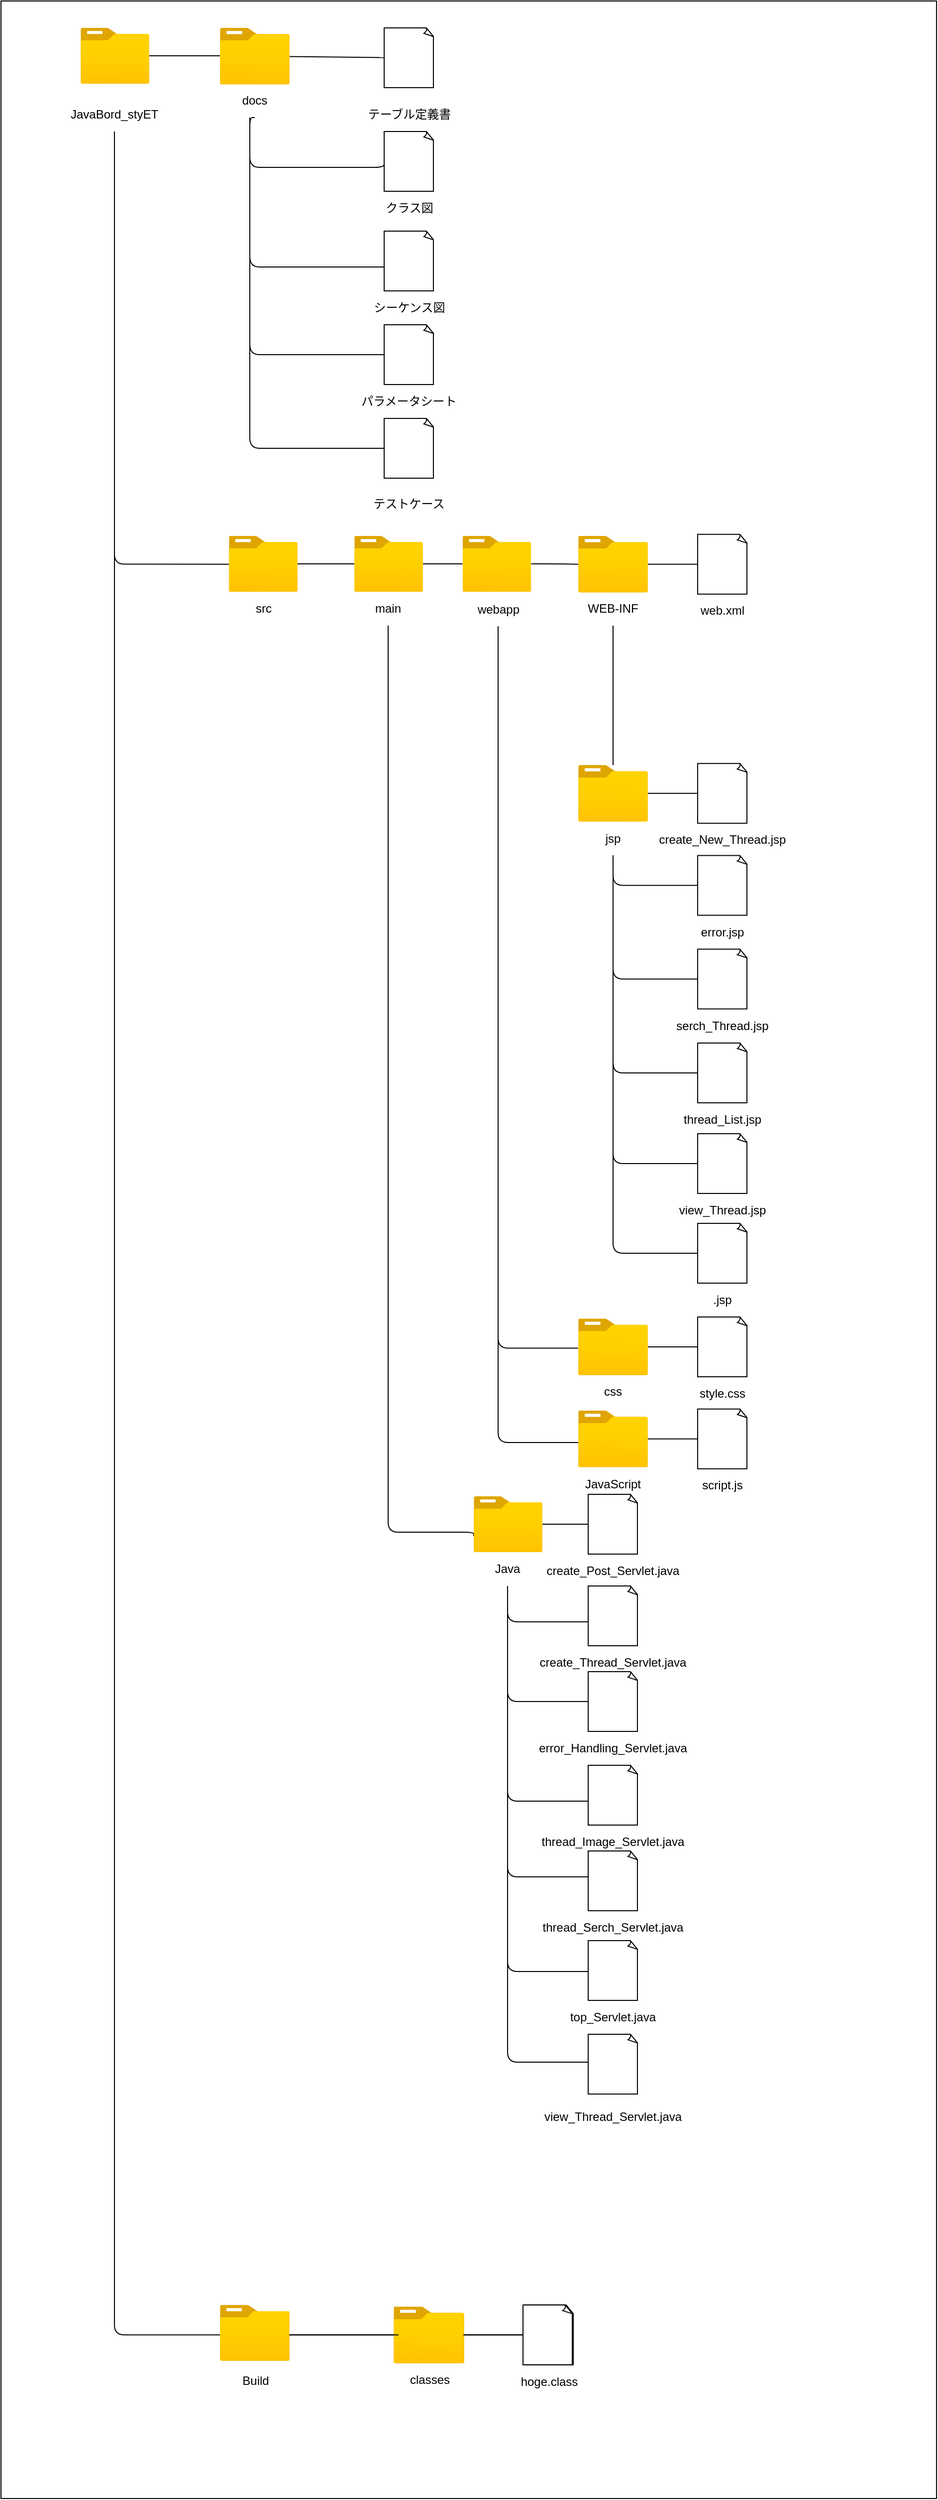 <mxfile>
    <diagram id="VUF1cZ7XN0DzKbGDe-bg" name="ページ1">
        <mxGraphModel dx="2340" dy="1024" grid="1" gridSize="10" guides="1" tooltips="1" connect="1" arrows="1" fold="1" page="1" pageScale="1" pageWidth="827" pageHeight="1169" math="0" shadow="0">
            <root>
                <mxCell id="0"/>
                <mxCell id="1" parent="0"/>
                <mxCell id="134" value="" style="whiteSpace=wrap;html=1;" vertex="1" parent="1">
                    <mxGeometry x="-10" y="63" width="940" height="2507" as="geometry"/>
                </mxCell>
                <mxCell id="10" style="edgeStyle=none;html=1;endArrow=none;endFill=0;" parent="1" source="2" target="6" edge="1">
                    <mxGeometry relative="1" as="geometry">
                        <Array as="points">
                            <mxPoint x="210" y="118"/>
                        </Array>
                    </mxGeometry>
                </mxCell>
                <mxCell id="2" value="" style="aspect=fixed;html=1;points=[];align=center;image;fontSize=12;image=img/lib/azure2/general/Folder_Blank.svg;" parent="1" vertex="1">
                    <mxGeometry x="70" y="90" width="69" height="56.0" as="geometry"/>
                </mxCell>
                <mxCell id="44" style="edgeStyle=orthogonalEdgeStyle;html=1;entryX=0.006;entryY=0.506;entryDx=0;entryDy=0;entryPerimeter=0;endArrow=none;endFill=0;" parent="1" source="5" target="11" edge="1">
                    <mxGeometry relative="1" as="geometry">
                        <Array as="points">
                            <mxPoint x="104" y="628"/>
                        </Array>
                    </mxGeometry>
                </mxCell>
                <mxCell id="5" value="JavaBord_styET" style="text;html=1;strokeColor=none;fillColor=none;align=center;verticalAlign=middle;whiteSpace=wrap;rounded=0;" parent="1" vertex="1">
                    <mxGeometry x="69" y="160" width="70" height="34" as="geometry"/>
                </mxCell>
                <mxCell id="24" style="edgeStyle=none;html=1;endArrow=none;endFill=0;" parent="1" source="6" target="23" edge="1">
                    <mxGeometry relative="1" as="geometry"/>
                </mxCell>
                <mxCell id="6" value="" style="aspect=fixed;html=1;points=[];align=center;image;fontSize=12;image=img/lib/azure2/general/Folder_Blank.svg;" parent="1" vertex="1">
                    <mxGeometry x="210" y="90" width="70" height="56.81" as="geometry"/>
                </mxCell>
                <mxCell id="31" style="edgeStyle=orthogonalEdgeStyle;html=1;entryX=0;entryY=0.5;entryDx=0;entryDy=0;entryPerimeter=0;endArrow=none;endFill=0;" parent="1" source="8" target="30" edge="1">
                    <mxGeometry relative="1" as="geometry">
                        <Array as="points">
                            <mxPoint x="240" y="230"/>
                            <mxPoint x="375" y="230"/>
                        </Array>
                    </mxGeometry>
                </mxCell>
                <mxCell id="39" style="edgeStyle=orthogonalEdgeStyle;html=1;exitX=0.5;exitY=1;exitDx=0;exitDy=0;entryX=0;entryY=0.5;entryDx=0;entryDy=0;entryPerimeter=0;endArrow=none;endFill=0;" parent="1" source="8" target="36" edge="1">
                    <mxGeometry relative="1" as="geometry">
                        <Array as="points">
                            <mxPoint x="240" y="180"/>
                            <mxPoint x="240" y="418"/>
                        </Array>
                    </mxGeometry>
                </mxCell>
                <mxCell id="41" style="edgeStyle=orthogonalEdgeStyle;html=1;entryX=0;entryY=0.5;entryDx=0;entryDy=0;entryPerimeter=0;endArrow=none;endFill=0;" parent="1" source="8" target="40" edge="1">
                    <mxGeometry relative="1" as="geometry">
                        <Array as="points">
                            <mxPoint x="240" y="512"/>
                        </Array>
                    </mxGeometry>
                </mxCell>
                <mxCell id="99" style="edgeStyle=orthogonalEdgeStyle;html=1;exitX=0.5;exitY=1;exitDx=0;exitDy=0;endArrow=none;endFill=0;" parent="1" source="8" edge="1">
                    <mxGeometry relative="1" as="geometry">
                        <mxPoint x="245.049" y="180.073" as="targetPoint"/>
                    </mxGeometry>
                </mxCell>
                <mxCell id="8" value="docs" style="text;html=1;strokeColor=none;fillColor=none;align=center;verticalAlign=middle;whiteSpace=wrap;rounded=0;" parent="1" vertex="1">
                    <mxGeometry x="210" y="146" width="70" height="34" as="geometry"/>
                </mxCell>
                <mxCell id="47" style="edgeStyle=orthogonalEdgeStyle;html=1;endArrow=none;endFill=0;" parent="1" source="11" target="45" edge="1">
                    <mxGeometry relative="1" as="geometry"/>
                </mxCell>
                <mxCell id="11" value="" style="aspect=fixed;html=1;points=[];align=center;image;fontSize=12;image=img/lib/azure2/general/Folder_Blank.svg;" parent="1" vertex="1">
                    <mxGeometry x="219" y="600" width="69" height="56.0" as="geometry"/>
                </mxCell>
                <mxCell id="14" value="src" style="text;html=1;strokeColor=none;fillColor=none;align=center;verticalAlign=middle;whiteSpace=wrap;rounded=0;" parent="1" vertex="1">
                    <mxGeometry x="219" y="656" width="70" height="34" as="geometry"/>
                </mxCell>
                <mxCell id="23" value="" style="whiteSpace=wrap;html=1;shape=mxgraph.basic.document" parent="1" vertex="1">
                    <mxGeometry x="375" y="90" width="50" height="60" as="geometry"/>
                </mxCell>
                <mxCell id="25" value="テーブル定義書" style="text;html=1;strokeColor=none;fillColor=none;align=center;verticalAlign=middle;whiteSpace=wrap;rounded=0;" parent="1" vertex="1">
                    <mxGeometry x="352.5" y="160" width="95" height="34" as="geometry"/>
                </mxCell>
                <mxCell id="30" value="" style="whiteSpace=wrap;html=1;shape=mxgraph.basic.document" parent="1" vertex="1">
                    <mxGeometry x="375" y="194" width="50" height="60" as="geometry"/>
                </mxCell>
                <mxCell id="32" value="クラス図" style="text;html=1;strokeColor=none;fillColor=none;align=center;verticalAlign=middle;whiteSpace=wrap;rounded=0;" parent="1" vertex="1">
                    <mxGeometry x="352.5" y="254" width="95" height="34" as="geometry"/>
                </mxCell>
                <mxCell id="33" value="" style="whiteSpace=wrap;html=1;shape=mxgraph.basic.document" parent="1" vertex="1">
                    <mxGeometry x="375" y="294" width="50" height="60" as="geometry"/>
                </mxCell>
                <mxCell id="34" style="edgeStyle=orthogonalEdgeStyle;html=1;endArrow=none;endFill=0;" parent="1" target="33" edge="1">
                    <mxGeometry relative="1" as="geometry">
                        <mxPoint x="240" y="180" as="sourcePoint"/>
                        <mxPoint x="375" y="240" as="targetPoint"/>
                        <Array as="points">
                            <mxPoint x="240" y="180"/>
                            <mxPoint x="240" y="330"/>
                        </Array>
                    </mxGeometry>
                </mxCell>
                <mxCell id="35" value="シーケンス図" style="text;html=1;strokeColor=none;fillColor=none;align=center;verticalAlign=middle;whiteSpace=wrap;rounded=0;" parent="1" vertex="1">
                    <mxGeometry x="352.5" y="354" width="95" height="34" as="geometry"/>
                </mxCell>
                <mxCell id="36" value="" style="whiteSpace=wrap;html=1;shape=mxgraph.basic.document" parent="1" vertex="1">
                    <mxGeometry x="375" y="388" width="50" height="60" as="geometry"/>
                </mxCell>
                <mxCell id="37" value="パラメータシート" style="text;html=1;strokeColor=none;fillColor=none;align=center;verticalAlign=middle;whiteSpace=wrap;rounded=0;" parent="1" vertex="1">
                    <mxGeometry x="346.25" y="448" width="107.5" height="34" as="geometry"/>
                </mxCell>
                <mxCell id="40" value="" style="whiteSpace=wrap;html=1;shape=mxgraph.basic.document" parent="1" vertex="1">
                    <mxGeometry x="375" y="482" width="50" height="60" as="geometry"/>
                </mxCell>
                <mxCell id="42" value="テストケース" style="text;html=1;strokeColor=none;fillColor=none;align=center;verticalAlign=middle;whiteSpace=wrap;rounded=0;" parent="1" vertex="1">
                    <mxGeometry x="346.25" y="551" width="107.5" height="34" as="geometry"/>
                </mxCell>
                <mxCell id="52" style="edgeStyle=orthogonalEdgeStyle;html=1;endArrow=none;endFill=0;" parent="1" source="45" target="50" edge="1">
                    <mxGeometry relative="1" as="geometry"/>
                </mxCell>
                <mxCell id="45" value="" style="aspect=fixed;html=1;points=[];align=center;image;fontSize=12;image=img/lib/azure2/general/Folder_Blank.svg;" parent="1" vertex="1">
                    <mxGeometry x="345" y="600" width="69" height="56.0" as="geometry"/>
                </mxCell>
                <mxCell id="117" style="edgeStyle=orthogonalEdgeStyle;html=1;entryX=0;entryY=0.714;entryDx=0;entryDy=0;entryPerimeter=0;endArrow=none;endFill=0;" parent="1" source="49" target="113" edge="1">
                    <mxGeometry relative="1" as="geometry">
                        <Array as="points">
                            <mxPoint x="379" y="1600"/>
                            <mxPoint x="465" y="1600"/>
                        </Array>
                    </mxGeometry>
                </mxCell>
                <mxCell id="49" value="main" style="text;html=1;strokeColor=none;fillColor=none;align=center;verticalAlign=middle;whiteSpace=wrap;rounded=0;" parent="1" vertex="1">
                    <mxGeometry x="344" y="656" width="70" height="34" as="geometry"/>
                </mxCell>
                <mxCell id="54" style="edgeStyle=orthogonalEdgeStyle;html=1;endArrow=none;endFill=0;" parent="1" source="50" target="53" edge="1">
                    <mxGeometry relative="1" as="geometry"/>
                </mxCell>
                <mxCell id="102" style="edgeStyle=orthogonalEdgeStyle;html=1;entryX=-0.003;entryY=0.523;entryDx=0;entryDy=0;entryPerimeter=0;endArrow=none;endFill=0;startArrow=none;" parent="1" source="51" target="101" edge="1">
                    <mxGeometry relative="1" as="geometry">
                        <Array as="points">
                            <mxPoint x="490" y="1415"/>
                        </Array>
                    </mxGeometry>
                </mxCell>
                <mxCell id="50" value="" style="aspect=fixed;html=1;points=[];align=center;image;fontSize=12;image=img/lib/azure2/general/Folder_Blank.svg;" parent="1" vertex="1">
                    <mxGeometry x="453.75" y="600" width="69" height="56.0" as="geometry"/>
                </mxCell>
                <mxCell id="75" style="edgeStyle=orthogonalEdgeStyle;html=1;endArrow=none;endFill=0;exitX=0.5;exitY=1;exitDx=0;exitDy=0;" parent="1" source="55" target="69" edge="1">
                    <mxGeometry relative="1" as="geometry">
                        <Array as="points">
                            <mxPoint x="605" y="750"/>
                            <mxPoint x="605" y="750"/>
                        </Array>
                    </mxGeometry>
                </mxCell>
                <mxCell id="108" style="edgeStyle=orthogonalEdgeStyle;html=1;entryX=0;entryY=0.563;entryDx=0;entryDy=0;entryPerimeter=0;endArrow=none;endFill=0;exitX=0.5;exitY=1;exitDx=0;exitDy=0;" parent="1" source="51" edge="1">
                    <mxGeometry relative="1" as="geometry">
                        <Array as="points">
                            <mxPoint x="490" y="690"/>
                            <mxPoint x="490" y="1510"/>
                        </Array>
                        <mxPoint x="490.0" y="690.0" as="sourcePoint"/>
                        <mxPoint x="570.0" y="1509.984" as="targetPoint"/>
                    </mxGeometry>
                </mxCell>
                <mxCell id="57" style="edgeStyle=orthogonalEdgeStyle;html=1;entryX=0;entryY=0.5;entryDx=0;entryDy=0;entryPerimeter=0;endArrow=none;endFill=0;" parent="1" source="53" target="56" edge="1">
                    <mxGeometry relative="1" as="geometry"/>
                </mxCell>
                <mxCell id="53" value="" style="aspect=fixed;html=1;points=[];align=center;image;fontSize=12;image=img/lib/azure2/general/Folder_Blank.svg;" parent="1" vertex="1">
                    <mxGeometry x="570" y="600" width="70" height="56.81" as="geometry"/>
                </mxCell>
                <mxCell id="55" value="WEB-INF" style="text;html=1;strokeColor=none;fillColor=none;align=center;verticalAlign=middle;whiteSpace=wrap;rounded=0;" parent="1" vertex="1">
                    <mxGeometry x="570" y="656" width="70" height="34" as="geometry"/>
                </mxCell>
                <mxCell id="56" value="" style="whiteSpace=wrap;html=1;shape=mxgraph.basic.document" parent="1" vertex="1">
                    <mxGeometry x="690" y="598.41" width="50" height="60" as="geometry"/>
                </mxCell>
                <mxCell id="58" value="web.xml" style="text;html=1;strokeColor=none;fillColor=none;align=center;verticalAlign=middle;whiteSpace=wrap;rounded=0;" parent="1" vertex="1">
                    <mxGeometry x="680" y="658.41" width="70" height="34" as="geometry"/>
                </mxCell>
                <mxCell id="64" value="classes" style="text;html=1;strokeColor=none;fillColor=none;align=center;verticalAlign=middle;whiteSpace=wrap;rounded=0;" parent="1" vertex="1">
                    <mxGeometry x="385.5" y="2434.21" width="70" height="34" as="geometry"/>
                </mxCell>
                <mxCell id="68" value="hoge.class" style="text;html=1;strokeColor=none;fillColor=none;align=center;verticalAlign=middle;whiteSpace=wrap;rounded=0;" parent="1" vertex="1">
                    <mxGeometry x="505.5" y="2435.81" width="70" height="34" as="geometry"/>
                </mxCell>
                <mxCell id="78" style="edgeStyle=orthogonalEdgeStyle;html=1;endArrow=none;endFill=0;" parent="1" source="69" target="77" edge="1">
                    <mxGeometry relative="1" as="geometry"/>
                </mxCell>
                <mxCell id="69" value="" style="aspect=fixed;html=1;points=[];align=center;image;fontSize=12;image=img/lib/azure2/general/Folder_Blank.svg;" parent="1" vertex="1">
                    <mxGeometry x="570" y="830" width="70" height="56.81" as="geometry"/>
                </mxCell>
                <mxCell id="84" style="edgeStyle=orthogonalEdgeStyle;html=1;exitX=0.5;exitY=1;exitDx=0;exitDy=0;endArrow=none;endFill=0;" parent="1" source="73" target="82" edge="1">
                    <mxGeometry relative="1" as="geometry"/>
                </mxCell>
                <mxCell id="87" style="edgeStyle=orthogonalEdgeStyle;html=1;entryX=0;entryY=0.5;entryDx=0;entryDy=0;entryPerimeter=0;endArrow=none;endFill=0;" parent="1" source="73" target="85" edge="1">
                    <mxGeometry relative="1" as="geometry">
                        <Array as="points">
                            <mxPoint x="605" y="1045"/>
                        </Array>
                    </mxGeometry>
                </mxCell>
                <mxCell id="90" style="edgeStyle=orthogonalEdgeStyle;html=1;entryX=0;entryY=0.5;entryDx=0;entryDy=0;entryPerimeter=0;endArrow=none;endFill=0;" parent="1" source="73" target="88" edge="1">
                    <mxGeometry relative="1" as="geometry">
                        <Array as="points">
                            <mxPoint x="605" y="1139"/>
                        </Array>
                    </mxGeometry>
                </mxCell>
                <mxCell id="95" style="edgeStyle=orthogonalEdgeStyle;html=1;exitX=0.5;exitY=1;exitDx=0;exitDy=0;endArrow=none;endFill=0;" parent="1" source="73" target="91" edge="1">
                    <mxGeometry relative="1" as="geometry">
                        <Array as="points">
                            <mxPoint x="605" y="1230"/>
                        </Array>
                    </mxGeometry>
                </mxCell>
                <mxCell id="98" style="edgeStyle=orthogonalEdgeStyle;html=1;exitX=0.5;exitY=1;exitDx=0;exitDy=0;entryX=0;entryY=0.5;entryDx=0;entryDy=0;entryPerimeter=0;endArrow=none;endFill=0;" parent="1" source="73" target="96" edge="1">
                    <mxGeometry relative="1" as="geometry"/>
                </mxCell>
                <mxCell id="73" value="jsp" style="text;html=1;strokeColor=none;fillColor=none;align=center;verticalAlign=middle;whiteSpace=wrap;rounded=0;" parent="1" vertex="1">
                    <mxGeometry x="570" y="886.81" width="70" height="34" as="geometry"/>
                </mxCell>
                <mxCell id="77" value="" style="whiteSpace=wrap;html=1;shape=mxgraph.basic.document" parent="1" vertex="1">
                    <mxGeometry x="690" y="828.41" width="50" height="60" as="geometry"/>
                </mxCell>
                <mxCell id="81" value="create_New_Thread.jsp" style="text;html=1;strokeColor=none;fillColor=none;align=center;verticalAlign=middle;whiteSpace=wrap;rounded=0;" parent="1" vertex="1">
                    <mxGeometry x="680" y="888.41" width="70" height="34" as="geometry"/>
                </mxCell>
                <mxCell id="82" value="" style="whiteSpace=wrap;html=1;shape=mxgraph.basic.document" parent="1" vertex="1">
                    <mxGeometry x="690" y="920.81" width="50" height="60" as="geometry"/>
                </mxCell>
                <mxCell id="83" value="error.jsp" style="text;html=1;strokeColor=none;fillColor=none;align=center;verticalAlign=middle;whiteSpace=wrap;rounded=0;" parent="1" vertex="1">
                    <mxGeometry x="680" y="980.81" width="70" height="34" as="geometry"/>
                </mxCell>
                <mxCell id="85" value="" style="whiteSpace=wrap;html=1;shape=mxgraph.basic.document" parent="1" vertex="1">
                    <mxGeometry x="690" y="1014.81" width="50" height="60" as="geometry"/>
                </mxCell>
                <mxCell id="86" value="serch_Thread.jsp" style="text;html=1;strokeColor=none;fillColor=none;align=center;verticalAlign=middle;whiteSpace=wrap;rounded=0;" parent="1" vertex="1">
                    <mxGeometry x="680" y="1074.81" width="70" height="34" as="geometry"/>
                </mxCell>
                <mxCell id="88" value="" style="whiteSpace=wrap;html=1;shape=mxgraph.basic.document" parent="1" vertex="1">
                    <mxGeometry x="690" y="1109" width="50" height="60" as="geometry"/>
                </mxCell>
                <mxCell id="89" value="thread_List.jsp" style="text;html=1;strokeColor=none;fillColor=none;align=center;verticalAlign=middle;whiteSpace=wrap;rounded=0;" parent="1" vertex="1">
                    <mxGeometry x="680" y="1169" width="70" height="34" as="geometry"/>
                </mxCell>
                <mxCell id="91" value="" style="whiteSpace=wrap;html=1;shape=mxgraph.basic.document" parent="1" vertex="1">
                    <mxGeometry x="690" y="1200" width="50" height="60" as="geometry"/>
                </mxCell>
                <mxCell id="94" value="view_Thread.jsp" style="text;html=1;strokeColor=none;fillColor=none;align=center;verticalAlign=middle;whiteSpace=wrap;rounded=0;" parent="1" vertex="1">
                    <mxGeometry x="680" y="1260" width="70" height="34" as="geometry"/>
                </mxCell>
                <mxCell id="96" value="" style="whiteSpace=wrap;html=1;shape=mxgraph.basic.document" parent="1" vertex="1">
                    <mxGeometry x="690" y="1290" width="50" height="60" as="geometry"/>
                </mxCell>
                <mxCell id="97" value=".jsp" style="text;html=1;strokeColor=none;fillColor=none;align=center;verticalAlign=middle;whiteSpace=wrap;rounded=0;" parent="1" vertex="1">
                    <mxGeometry x="680" y="1350" width="70" height="34" as="geometry"/>
                </mxCell>
                <mxCell id="106" style="edgeStyle=orthogonalEdgeStyle;html=1;endArrow=none;endFill=0;" parent="1" source="101" target="104" edge="1">
                    <mxGeometry relative="1" as="geometry"/>
                </mxCell>
                <mxCell id="101" value="" style="aspect=fixed;html=1;points=[];align=center;image;fontSize=12;image=img/lib/azure2/general/Folder_Blank.svg;" parent="1" vertex="1">
                    <mxGeometry x="570" y="1385.59" width="70" height="56.81" as="geometry"/>
                </mxCell>
                <mxCell id="103" value="css" style="text;html=1;strokeColor=none;fillColor=none;align=center;verticalAlign=middle;whiteSpace=wrap;rounded=0;" parent="1" vertex="1">
                    <mxGeometry x="570" y="1442.4" width="70" height="34" as="geometry"/>
                </mxCell>
                <mxCell id="104" value="" style="whiteSpace=wrap;html=1;shape=mxgraph.basic.document" parent="1" vertex="1">
                    <mxGeometry x="690" y="1384" width="50" height="60" as="geometry"/>
                </mxCell>
                <mxCell id="105" value="style.css" style="text;html=1;strokeColor=none;fillColor=none;align=center;verticalAlign=middle;whiteSpace=wrap;rounded=0;" parent="1" vertex="1">
                    <mxGeometry x="680" y="1444" width="70" height="34" as="geometry"/>
                </mxCell>
                <mxCell id="111" style="edgeStyle=orthogonalEdgeStyle;html=1;entryX=0;entryY=0.5;entryDx=0;entryDy=0;entryPerimeter=0;endArrow=none;endFill=0;" parent="1" source="107" target="110" edge="1">
                    <mxGeometry relative="1" as="geometry"/>
                </mxCell>
                <mxCell id="107" value="" style="aspect=fixed;html=1;points=[];align=center;image;fontSize=12;image=img/lib/azure2/general/Folder_Blank.svg;" parent="1" vertex="1">
                    <mxGeometry x="570" y="1478" width="70" height="56.81" as="geometry"/>
                </mxCell>
                <mxCell id="109" value="JavaScript" style="text;html=1;strokeColor=none;fillColor=none;align=center;verticalAlign=middle;whiteSpace=wrap;rounded=0;" parent="1" vertex="1">
                    <mxGeometry x="570" y="1534.81" width="70" height="34" as="geometry"/>
                </mxCell>
                <mxCell id="110" value="" style="whiteSpace=wrap;html=1;shape=mxgraph.basic.document" parent="1" vertex="1">
                    <mxGeometry x="690" y="1476.4" width="50" height="60" as="geometry"/>
                </mxCell>
                <mxCell id="112" value="script.js" style="text;html=1;strokeColor=none;fillColor=none;align=center;verticalAlign=middle;whiteSpace=wrap;rounded=0;" parent="1" vertex="1">
                    <mxGeometry x="680" y="1536.4" width="70" height="34" as="geometry"/>
                </mxCell>
                <mxCell id="121" style="edgeStyle=orthogonalEdgeStyle;html=1;endArrow=none;endFill=0;" parent="1" source="113" target="120" edge="1">
                    <mxGeometry relative="1" as="geometry"/>
                </mxCell>
                <mxCell id="113" value="" style="aspect=fixed;html=1;points=[];align=center;image;fontSize=12;image=img/lib/azure2/general/Folder_Blank.svg;" parent="1" vertex="1">
                    <mxGeometry x="465" y="1564" width="69" height="56.0" as="geometry"/>
                </mxCell>
                <mxCell id="119" value="Java" style="text;html=1;strokeColor=none;fillColor=none;align=center;verticalAlign=middle;whiteSpace=wrap;rounded=0;" parent="1" vertex="1">
                    <mxGeometry x="464" y="1620" width="70" height="34" as="geometry"/>
                </mxCell>
                <mxCell id="120" value="" style="whiteSpace=wrap;html=1;shape=mxgraph.basic.document" parent="1" vertex="1">
                    <mxGeometry x="580" y="1562" width="50" height="60" as="geometry"/>
                </mxCell>
                <mxCell id="122" value="create_Post_Servlet.java" style="text;html=1;strokeColor=none;fillColor=none;align=center;verticalAlign=middle;whiteSpace=wrap;rounded=0;" parent="1" vertex="1">
                    <mxGeometry x="570" y="1622" width="70" height="34" as="geometry"/>
                </mxCell>
                <mxCell id="124" value="" style="aspect=fixed;html=1;points=[];align=center;image;fontSize=12;image=img/lib/azure2/general/Folder_Blank.svg;" parent="1" vertex="1">
                    <mxGeometry x="211" y="2375.81" width="69" height="56.0" as="geometry"/>
                </mxCell>
                <mxCell id="125" style="edgeStyle=orthogonalEdgeStyle;html=1;endArrow=none;endFill=0;exitX=0.5;exitY=1;exitDx=0;exitDy=0;" parent="1" edge="1">
                    <mxGeometry relative="1" as="geometry">
                        <Array as="points">
                            <mxPoint x="104" y="2405.81"/>
                        </Array>
                        <mxPoint x="104" y="509.81" as="sourcePoint"/>
                        <mxPoint x="211" y="2405.81" as="targetPoint"/>
                    </mxGeometry>
                </mxCell>
                <mxCell id="126" value="Build" style="text;html=1;strokeColor=none;fillColor=none;align=center;verticalAlign=middle;whiteSpace=wrap;rounded=0;" parent="1" vertex="1">
                    <mxGeometry x="211" y="2435.01" width="70" height="34" as="geometry"/>
                </mxCell>
                <mxCell id="127" style="edgeStyle=orthogonalEdgeStyle;html=1;endArrow=none;endFill=0;" parent="1" edge="1">
                    <mxGeometry relative="1" as="geometry">
                        <Array as="points">
                            <mxPoint x="310.5" y="2405.4"/>
                        </Array>
                        <mxPoint x="280.5" y="2405.81" as="sourcePoint"/>
                        <mxPoint x="390.5" y="2405.81" as="targetPoint"/>
                    </mxGeometry>
                </mxCell>
                <mxCell id="128" style="edgeStyle=orthogonalEdgeStyle;html=1;endArrow=none;endFill=0;" parent="1" source="129" target="130" edge="1">
                    <mxGeometry relative="1" as="geometry"/>
                </mxCell>
                <mxCell id="129" value="" style="aspect=fixed;html=1;points=[];align=center;image;fontSize=12;image=img/lib/azure2/general/Folder_Blank.svg;" parent="1" vertex="1">
                    <mxGeometry x="385.5" y="2377.4" width="70" height="56.81" as="geometry"/>
                </mxCell>
                <mxCell id="130" value="" style="whiteSpace=wrap;html=1;shape=mxgraph.basic.document" parent="1" vertex="1">
                    <mxGeometry x="515.5" y="2375.81" width="50" height="60" as="geometry"/>
                </mxCell>
                <mxCell id="142" value="" style="whiteSpace=wrap;html=1;shape=mxgraph.basic.document" vertex="1" parent="1">
                    <mxGeometry x="580" y="1654" width="50" height="60" as="geometry"/>
                </mxCell>
                <mxCell id="143" value="" style="whiteSpace=wrap;html=1;shape=mxgraph.basic.document" vertex="1" parent="1">
                    <mxGeometry x="580" y="1740" width="50" height="60" as="geometry"/>
                </mxCell>
                <mxCell id="144" value="create_Thread_Servlet.java" style="text;html=1;strokeColor=none;fillColor=none;align=center;verticalAlign=middle;whiteSpace=wrap;rounded=0;" vertex="1" parent="1">
                    <mxGeometry x="570" y="1714" width="70" height="34" as="geometry"/>
                </mxCell>
                <mxCell id="147" value="error_Handling_Servlet.java" style="text;html=1;strokeColor=none;fillColor=none;align=center;verticalAlign=middle;whiteSpace=wrap;rounded=0;" vertex="1" parent="1">
                    <mxGeometry x="570" y="1800" width="70" height="34" as="geometry"/>
                </mxCell>
                <mxCell id="148" value="" style="whiteSpace=wrap;html=1;shape=mxgraph.basic.document" vertex="1" parent="1">
                    <mxGeometry x="580" y="1834" width="50" height="60" as="geometry"/>
                </mxCell>
                <mxCell id="149" value="thread_Image_Servlet.java" style="text;html=1;strokeColor=none;fillColor=none;align=center;verticalAlign=middle;whiteSpace=wrap;rounded=0;" vertex="1" parent="1">
                    <mxGeometry x="570" y="1894" width="70" height="34" as="geometry"/>
                </mxCell>
                <mxCell id="150" value="" style="whiteSpace=wrap;html=1;shape=mxgraph.basic.document" vertex="1" parent="1">
                    <mxGeometry x="580" y="1920" width="50" height="60" as="geometry"/>
                </mxCell>
                <mxCell id="151" value="thread_Serch_Servlet.java" style="text;html=1;strokeColor=none;fillColor=none;align=center;verticalAlign=middle;whiteSpace=wrap;rounded=0;" vertex="1" parent="1">
                    <mxGeometry x="570" y="1980" width="70" height="34" as="geometry"/>
                </mxCell>
                <mxCell id="152" value="" style="whiteSpace=wrap;html=1;shape=mxgraph.basic.document" vertex="1" parent="1">
                    <mxGeometry x="580" y="2010" width="50" height="60" as="geometry"/>
                </mxCell>
                <mxCell id="153" value="top_Servlet.java" style="text;html=1;strokeColor=none;fillColor=none;align=center;verticalAlign=middle;whiteSpace=wrap;rounded=0;" vertex="1" parent="1">
                    <mxGeometry x="570" y="2070" width="70" height="34" as="geometry"/>
                </mxCell>
                <mxCell id="155" value="" style="whiteSpace=wrap;html=1;shape=mxgraph.basic.document" vertex="1" parent="1">
                    <mxGeometry x="580" y="2104" width="50" height="60" as="geometry"/>
                </mxCell>
                <mxCell id="156" value="view_Thread_Servlet.java" style="text;html=1;strokeColor=none;fillColor=none;align=center;verticalAlign=middle;whiteSpace=wrap;rounded=0;" vertex="1" parent="1">
                    <mxGeometry x="570" y="2170" width="70" height="34" as="geometry"/>
                </mxCell>
                <mxCell id="158" style="edgeStyle=orthogonalEdgeStyle;html=1;exitX=0.5;exitY=1;exitDx=0;exitDy=0;endArrow=none;endFill=0;" edge="1" parent="1" source="119">
                    <mxGeometry relative="1" as="geometry">
                        <mxPoint x="480.5" y="1668.98" as="sourcePoint"/>
                        <mxPoint x="580" y="1690" as="targetPoint"/>
                        <Array as="points">
                            <mxPoint x="499" y="1690"/>
                        </Array>
                    </mxGeometry>
                </mxCell>
                <mxCell id="159" style="edgeStyle=orthogonalEdgeStyle;html=1;exitX=0.5;exitY=1;exitDx=0;exitDy=0;endArrow=none;endFill=0;" edge="1" parent="1" source="119">
                    <mxGeometry relative="1" as="geometry">
                        <mxPoint x="499" y="1740" as="sourcePoint"/>
                        <mxPoint x="580" y="1770" as="targetPoint"/>
                        <Array as="points">
                            <mxPoint x="499" y="1770"/>
                            <mxPoint x="580" y="1770"/>
                        </Array>
                    </mxGeometry>
                </mxCell>
                <mxCell id="160" style="edgeStyle=orthogonalEdgeStyle;html=1;exitX=0.5;exitY=1;exitDx=0;exitDy=0;endArrow=none;endFill=0;" edge="1" parent="1" source="119">
                    <mxGeometry relative="1" as="geometry">
                        <mxPoint x="499" y="1834" as="sourcePoint"/>
                        <mxPoint x="580.0" y="1870" as="targetPoint"/>
                        <Array as="points">
                            <mxPoint x="499" y="1870"/>
                        </Array>
                    </mxGeometry>
                </mxCell>
                <mxCell id="161" style="edgeStyle=orthogonalEdgeStyle;html=1;exitX=0.5;exitY=1;exitDx=0;exitDy=0;endArrow=none;endFill=0;" edge="1" parent="1">
                    <mxGeometry relative="1" as="geometry">
                        <mxPoint x="499" y="1730" as="sourcePoint"/>
                        <mxPoint x="580.0" y="1946" as="targetPoint"/>
                        <Array as="points">
                            <mxPoint x="499" y="1946"/>
                        </Array>
                    </mxGeometry>
                </mxCell>
                <mxCell id="162" style="edgeStyle=orthogonalEdgeStyle;html=1;exitX=0.5;exitY=1;exitDx=0;exitDy=0;endArrow=none;endFill=0;" edge="1" parent="1">
                    <mxGeometry relative="1" as="geometry">
                        <mxPoint x="499" y="1825" as="sourcePoint"/>
                        <mxPoint x="580.0" y="2041" as="targetPoint"/>
                        <Array as="points">
                            <mxPoint x="499" y="2041"/>
                        </Array>
                    </mxGeometry>
                </mxCell>
                <mxCell id="163" style="edgeStyle=orthogonalEdgeStyle;html=1;exitX=0.5;exitY=1;exitDx=0;exitDy=0;endArrow=none;endFill=0;" edge="1" parent="1">
                    <mxGeometry relative="1" as="geometry">
                        <mxPoint x="499" y="1916" as="sourcePoint"/>
                        <mxPoint x="580.0" y="2132" as="targetPoint"/>
                        <Array as="points">
                            <mxPoint x="499" y="2132"/>
                        </Array>
                    </mxGeometry>
                </mxCell>
                <mxCell id="164" value="" style="whiteSpace=wrap;html=1;shape=mxgraph.basic.document" vertex="1" parent="1">
                    <mxGeometry x="514.5" y="2375.81" width="50" height="60" as="geometry"/>
                </mxCell>
                <mxCell id="165" style="edgeStyle=orthogonalEdgeStyle;html=1;endArrow=none;endFill=0;" edge="1" source="166" target="164" parent="1">
                    <mxGeometry relative="1" as="geometry"/>
                </mxCell>
                <mxCell id="166" value="" style="aspect=fixed;html=1;points=[];align=center;image;fontSize=12;image=img/lib/azure2/general/Folder_Blank.svg;" vertex="1" parent="1">
                    <mxGeometry x="384.5" y="2377.4" width="70" height="56.81" as="geometry"/>
                </mxCell>
                <mxCell id="167" style="edgeStyle=orthogonalEdgeStyle;html=1;endArrow=none;endFill=0;" edge="1" parent="1">
                    <mxGeometry relative="1" as="geometry">
                        <Array as="points">
                            <mxPoint x="309.5" y="2405.4"/>
                        </Array>
                        <mxPoint x="279.5" y="2405.81" as="sourcePoint"/>
                        <mxPoint x="389.5" y="2405.81" as="targetPoint"/>
                    </mxGeometry>
                </mxCell>
                <mxCell id="168" value="" style="aspect=fixed;html=1;points=[];align=center;image;fontSize=12;image=img/lib/azure2/general/Folder_Blank.svg;" vertex="1" parent="1">
                    <mxGeometry x="210" y="2375.81" width="69" height="56.0" as="geometry"/>
                </mxCell>
                <mxCell id="51" value="webapp" style="text;html=1;strokeColor=none;fillColor=none;align=center;verticalAlign=middle;whiteSpace=wrap;rounded=0;" parent="1" vertex="1">
                    <mxGeometry x="454.5" y="656.81" width="70" height="34" as="geometry"/>
                </mxCell>
            </root>
        </mxGraphModel>
    </diagram>
</mxfile>